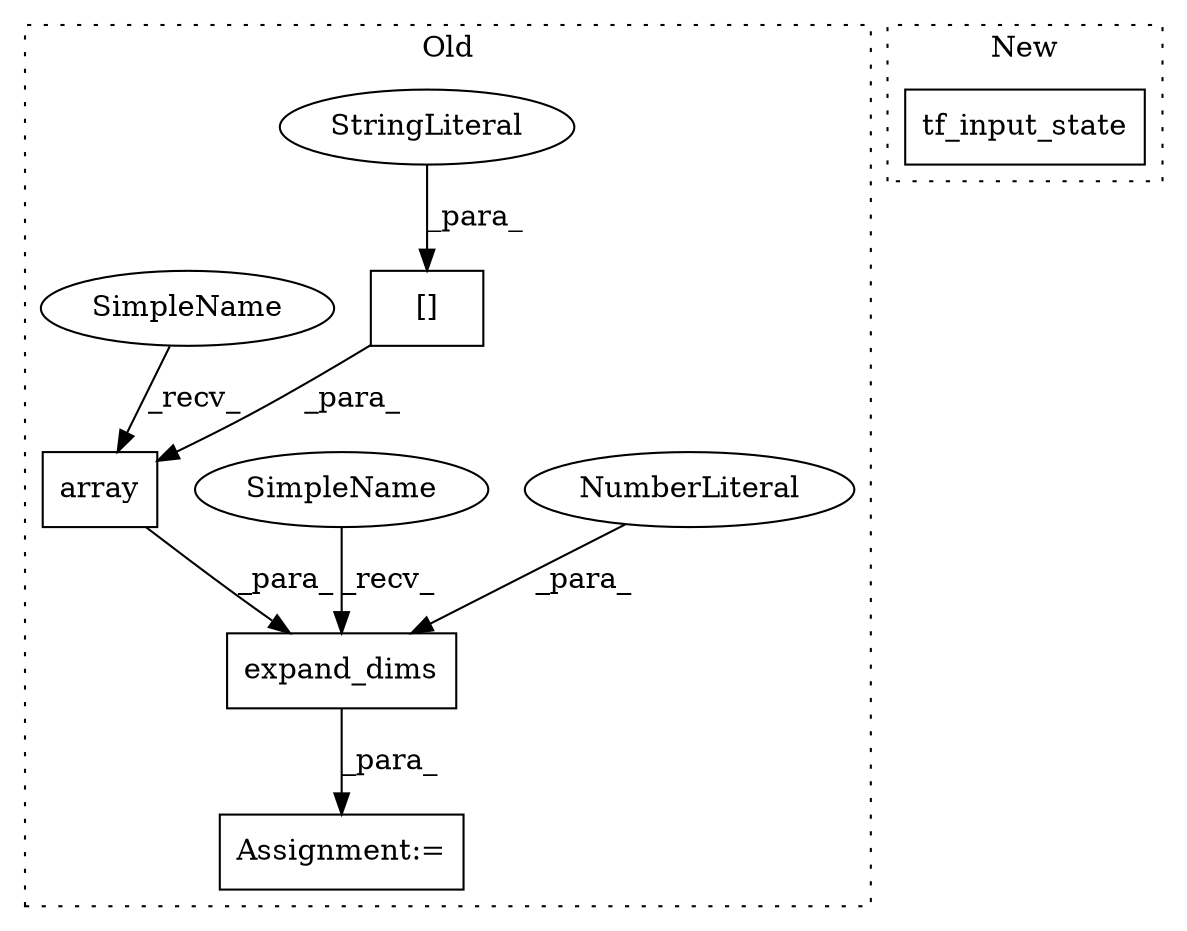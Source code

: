 digraph G {
subgraph cluster0 {
1 [label="expand_dims" a="32" s="3910,3959" l="12,1" shape="box"];
3 [label="NumberLiteral" a="34" s="3958" l="1" shape="ellipse"];
4 [label="array" a="32" s="3925,3956" l="6,1" shape="box"];
5 [label="Assignment:=" a="7" s="3906" l="1" shape="box"];
6 [label="[]" a="2" s="3931,3955" l="11,1" shape="box"];
7 [label="StringLiteral" a="45" s="3942" l="13" shape="ellipse"];
8 [label="SimpleName" a="42" s="3907" l="2" shape="ellipse"];
9 [label="SimpleName" a="42" s="3922" l="2" shape="ellipse"];
label = "Old";
style="dotted";
}
subgraph cluster1 {
2 [label="tf_input_state" a="32" s="4117,4142" l="15,1" shape="box"];
label = "New";
style="dotted";
}
1 -> 5 [label="_para_"];
3 -> 1 [label="_para_"];
4 -> 1 [label="_para_"];
6 -> 4 [label="_para_"];
7 -> 6 [label="_para_"];
8 -> 1 [label="_recv_"];
9 -> 4 [label="_recv_"];
}